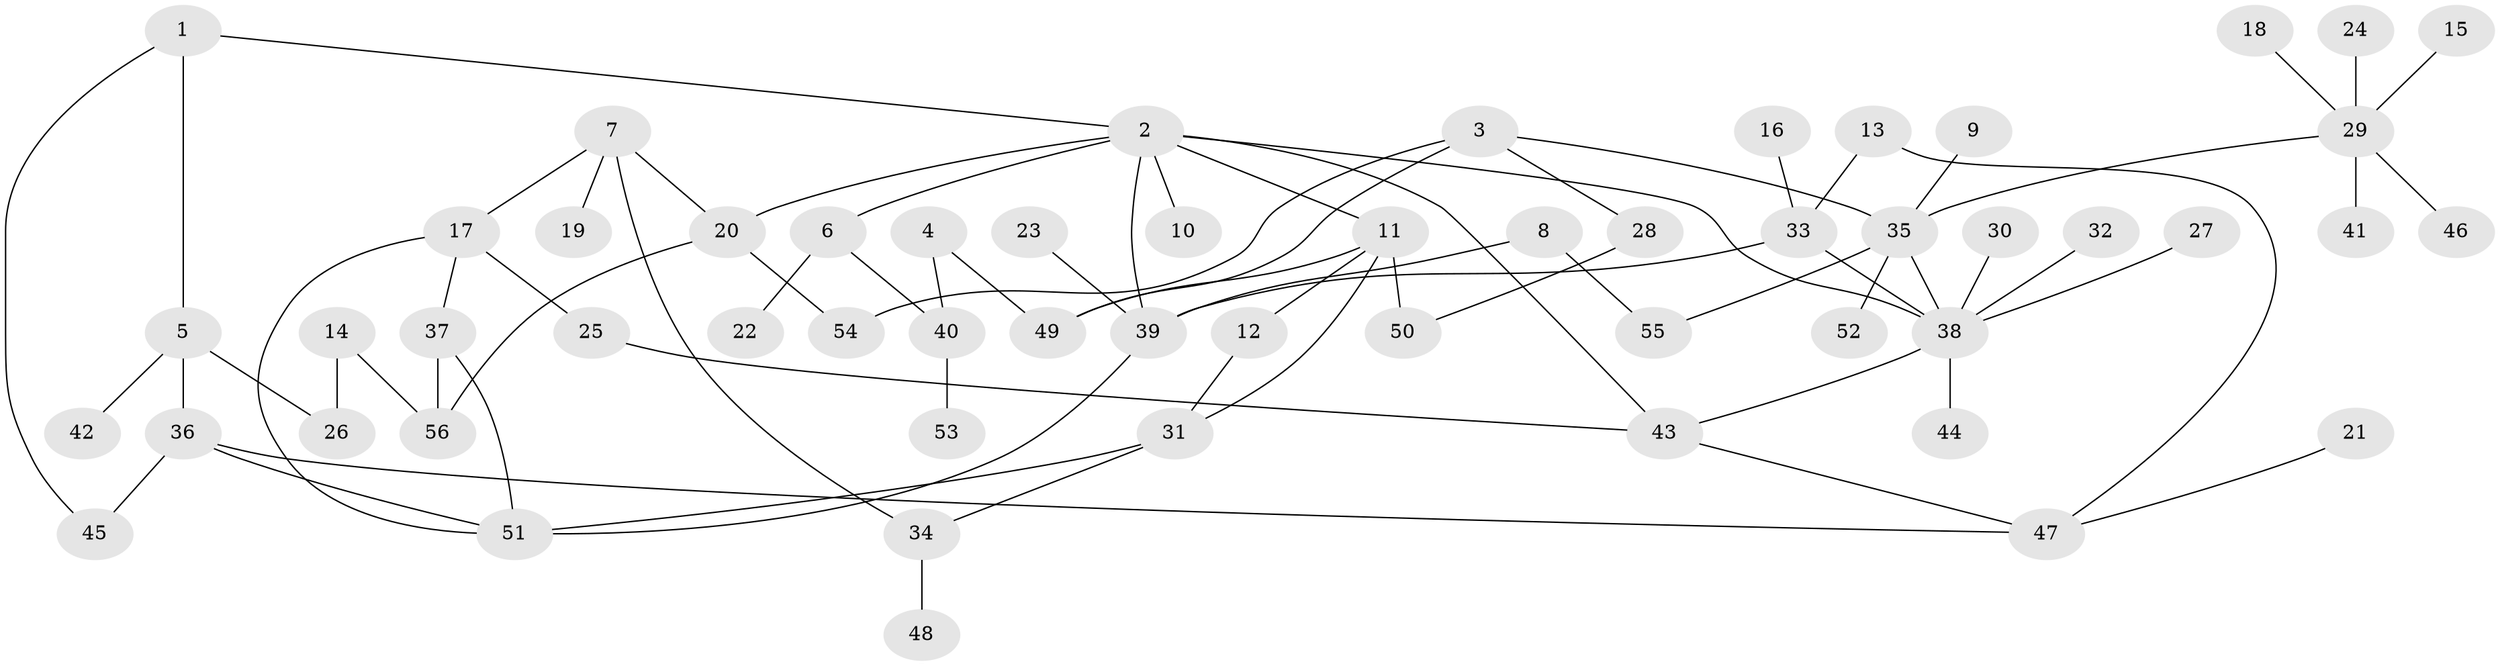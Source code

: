 // original degree distribution, {6: 0.009009009009009009, 3: 0.18018018018018017, 2: 0.2972972972972973, 4: 0.11711711711711711, 5: 0.04504504504504504, 7: 0.018018018018018018, 1: 0.3333333333333333}
// Generated by graph-tools (version 1.1) at 2025/49/03/09/25 03:49:20]
// undirected, 56 vertices, 74 edges
graph export_dot {
graph [start="1"]
  node [color=gray90,style=filled];
  1;
  2;
  3;
  4;
  5;
  6;
  7;
  8;
  9;
  10;
  11;
  12;
  13;
  14;
  15;
  16;
  17;
  18;
  19;
  20;
  21;
  22;
  23;
  24;
  25;
  26;
  27;
  28;
  29;
  30;
  31;
  32;
  33;
  34;
  35;
  36;
  37;
  38;
  39;
  40;
  41;
  42;
  43;
  44;
  45;
  46;
  47;
  48;
  49;
  50;
  51;
  52;
  53;
  54;
  55;
  56;
  1 -- 2 [weight=1.0];
  1 -- 5 [weight=1.0];
  1 -- 45 [weight=1.0];
  2 -- 6 [weight=1.0];
  2 -- 10 [weight=1.0];
  2 -- 11 [weight=1.0];
  2 -- 20 [weight=1.0];
  2 -- 38 [weight=1.0];
  2 -- 39 [weight=1.0];
  2 -- 43 [weight=1.0];
  3 -- 28 [weight=1.0];
  3 -- 35 [weight=1.0];
  3 -- 49 [weight=1.0];
  3 -- 54 [weight=1.0];
  4 -- 40 [weight=1.0];
  4 -- 49 [weight=1.0];
  5 -- 26 [weight=1.0];
  5 -- 36 [weight=1.0];
  5 -- 42 [weight=1.0];
  6 -- 22 [weight=1.0];
  6 -- 40 [weight=1.0];
  7 -- 17 [weight=1.0];
  7 -- 19 [weight=1.0];
  7 -- 20 [weight=1.0];
  7 -- 34 [weight=1.0];
  8 -- 39 [weight=1.0];
  8 -- 55 [weight=1.0];
  9 -- 35 [weight=1.0];
  11 -- 12 [weight=1.0];
  11 -- 31 [weight=1.0];
  11 -- 49 [weight=1.0];
  11 -- 50 [weight=1.0];
  12 -- 31 [weight=1.0];
  13 -- 33 [weight=1.0];
  13 -- 47 [weight=1.0];
  14 -- 26 [weight=1.0];
  14 -- 56 [weight=1.0];
  15 -- 29 [weight=1.0];
  16 -- 33 [weight=1.0];
  17 -- 25 [weight=1.0];
  17 -- 37 [weight=1.0];
  17 -- 51 [weight=1.0];
  18 -- 29 [weight=1.0];
  20 -- 54 [weight=1.0];
  20 -- 56 [weight=1.0];
  21 -- 47 [weight=1.0];
  23 -- 39 [weight=1.0];
  24 -- 29 [weight=1.0];
  25 -- 43 [weight=1.0];
  27 -- 38 [weight=1.0];
  28 -- 50 [weight=1.0];
  29 -- 35 [weight=1.0];
  29 -- 41 [weight=1.0];
  29 -- 46 [weight=1.0];
  30 -- 38 [weight=1.0];
  31 -- 34 [weight=1.0];
  31 -- 51 [weight=1.0];
  32 -- 38 [weight=1.0];
  33 -- 38 [weight=1.0];
  33 -- 39 [weight=1.0];
  34 -- 48 [weight=1.0];
  35 -- 38 [weight=1.0];
  35 -- 52 [weight=1.0];
  35 -- 55 [weight=1.0];
  36 -- 45 [weight=1.0];
  36 -- 47 [weight=1.0];
  36 -- 51 [weight=1.0];
  37 -- 51 [weight=1.0];
  37 -- 56 [weight=1.0];
  38 -- 43 [weight=1.0];
  38 -- 44 [weight=1.0];
  39 -- 51 [weight=1.0];
  40 -- 53 [weight=1.0];
  43 -- 47 [weight=1.0];
}
